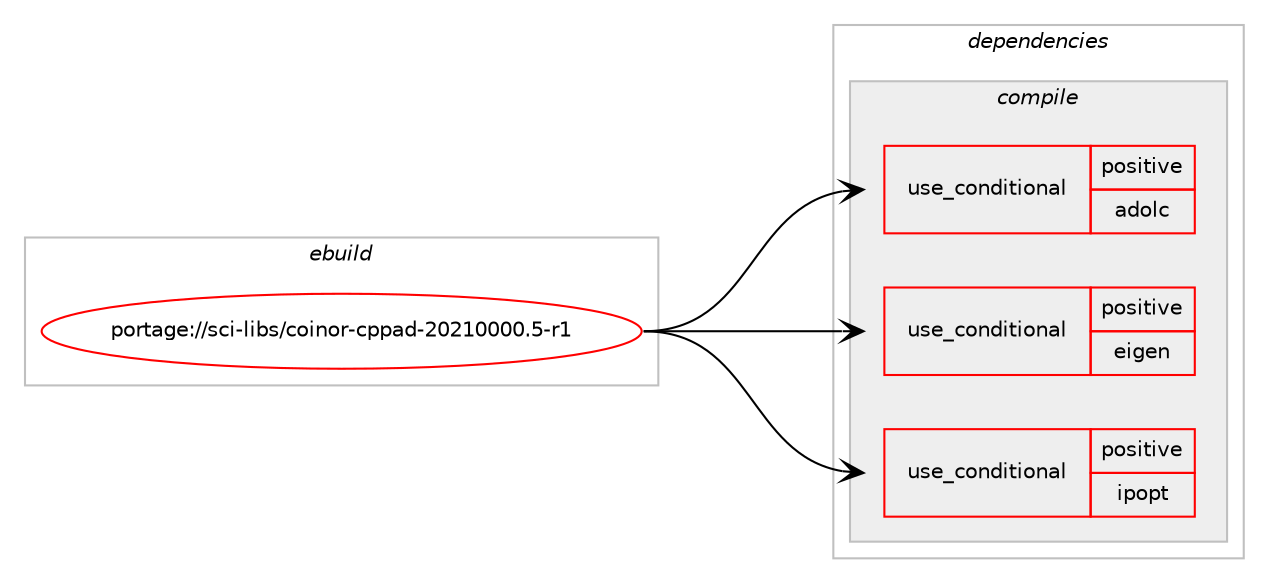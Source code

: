 digraph prolog {

# *************
# Graph options
# *************

newrank=true;
concentrate=true;
compound=true;
graph [rankdir=LR,fontname=Helvetica,fontsize=10,ranksep=1.5];#, ranksep=2.5, nodesep=0.2];
edge  [arrowhead=vee];
node  [fontname=Helvetica,fontsize=10];

# **********
# The ebuild
# **********

subgraph cluster_leftcol {
color=gray;
rank=same;
label=<<i>ebuild</i>>;
id [label="portage://sci-libs/coinor-cppad-20210000.5-r1", color=red, width=4, href="../sci-libs/coinor-cppad-20210000.5-r1.svg"];
}

# ****************
# The dependencies
# ****************

subgraph cluster_midcol {
color=gray;
label=<<i>dependencies</i>>;
subgraph cluster_compile {
fillcolor="#eeeeee";
style=filled;
label=<<i>compile</i>>;
subgraph cond7378 {
dependency10331 [label=<<TABLE BORDER="0" CELLBORDER="1" CELLSPACING="0" CELLPADDING="4"><TR><TD ROWSPAN="3" CELLPADDING="10">use_conditional</TD></TR><TR><TD>positive</TD></TR><TR><TD>adolc</TD></TR></TABLE>>, shape=none, color=red];
# *** BEGIN UNKNOWN DEPENDENCY TYPE (TODO) ***
# dependency10331 -> package_dependency(portage://sci-libs/coinor-cppad-20210000.5-r1,install,no,sci-libs,adolc,none,[,,],[],[])
# *** END UNKNOWN DEPENDENCY TYPE (TODO) ***

}
id:e -> dependency10331:w [weight=20,style="solid",arrowhead="vee"];
subgraph cond7379 {
dependency10332 [label=<<TABLE BORDER="0" CELLBORDER="1" CELLSPACING="0" CELLPADDING="4"><TR><TD ROWSPAN="3" CELLPADDING="10">use_conditional</TD></TR><TR><TD>positive</TD></TR><TR><TD>eigen</TD></TR></TABLE>>, shape=none, color=red];
# *** BEGIN UNKNOWN DEPENDENCY TYPE (TODO) ***
# dependency10332 -> package_dependency(portage://sci-libs/coinor-cppad-20210000.5-r1,install,no,dev-cpp,eigen,none,[,,],[],[])
# *** END UNKNOWN DEPENDENCY TYPE (TODO) ***

}
id:e -> dependency10332:w [weight=20,style="solid",arrowhead="vee"];
subgraph cond7380 {
dependency10333 [label=<<TABLE BORDER="0" CELLBORDER="1" CELLSPACING="0" CELLPADDING="4"><TR><TD ROWSPAN="3" CELLPADDING="10">use_conditional</TD></TR><TR><TD>positive</TD></TR><TR><TD>ipopt</TD></TR></TABLE>>, shape=none, color=red];
# *** BEGIN UNKNOWN DEPENDENCY TYPE (TODO) ***
# dependency10333 -> package_dependency(portage://sci-libs/coinor-cppad-20210000.5-r1,install,no,sci-libs,ipopt,none,[,,],[],[])
# *** END UNKNOWN DEPENDENCY TYPE (TODO) ***

}
id:e -> dependency10333:w [weight=20,style="solid",arrowhead="vee"];
# *** BEGIN UNKNOWN DEPENDENCY TYPE (TODO) ***
# id -> package_dependency(portage://sci-libs/coinor-cppad-20210000.5-r1,install,no,dev-libs,boost,none,[,,],[],[])
# *** END UNKNOWN DEPENDENCY TYPE (TODO) ***

}
subgraph cluster_compileandrun {
fillcolor="#eeeeee";
style=filled;
label=<<i>compile and run</i>>;
}
subgraph cluster_run {
fillcolor="#eeeeee";
style=filled;
label=<<i>run</i>>;
}
}

# **************
# The candidates
# **************

subgraph cluster_choices {
rank=same;
color=gray;
label=<<i>candidates</i>>;

}

}
